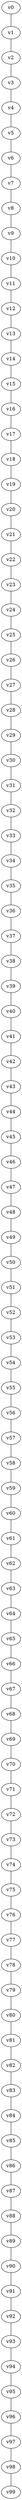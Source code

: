 // DFS tree produced by graphlab
graph gn100_dfs {
v0 -- v1;
v1 -- v2;
v2 -- v3;
v3 -- v4;
v4 -- v5;
v5 -- v6;
v6 -- v7;
v7 -- v8;
v8 -- v9;
v9 -- v10;
v10 -- v11;
v11 -- v12;
v12 -- v13;
v13 -- v14;
v14 -- v15;
v15 -- v16;
v16 -- v17;
v17 -- v18;
v18 -- v19;
v19 -- v20;
v20 -- v21;
v21 -- v22;
v22 -- v23;
v23 -- v24;
v24 -- v25;
v25 -- v26;
v26 -- v27;
v27 -- v28;
v28 -- v29;
v29 -- v30;
v30 -- v31;
v31 -- v32;
v32 -- v33;
v33 -- v34;
v34 -- v35;
v35 -- v36;
v36 -- v37;
v37 -- v38;
v38 -- v39;
v39 -- v40;
v40 -- v41;
v41 -- v42;
v42 -- v43;
v43 -- v44;
v44 -- v45;
v45 -- v46;
v46 -- v47;
v47 -- v48;
v48 -- v49;
v49 -- v50;
v50 -- v51;
v51 -- v52;
v52 -- v53;
v53 -- v54;
v54 -- v55;
v55 -- v56;
v56 -- v57;
v57 -- v58;
v58 -- v59;
v59 -- v60;
v60 -- v61;
v61 -- v62;
v62 -- v63;
v63 -- v64;
v64 -- v65;
v65 -- v66;
v66 -- v67;
v67 -- v68;
v68 -- v69;
v69 -- v70;
v70 -- v71;
v71 -- v72;
v72 -- v73;
v73 -- v74;
v74 -- v75;
v75 -- v76;
v76 -- v77;
v77 -- v78;
v78 -- v79;
v79 -- v80;
v80 -- v81;
v81 -- v82;
v82 -- v83;
v83 -- v84;
v84 -- v85;
v85 -- v86;
v86 -- v87;
v87 -- v88;
v88 -- v89;
v89 -- v90;
v90 -- v91;
v91 -- v92;
v92 -- v93;
v93 -- v94;
v94 -- v95;
v95 -- v96;
v96 -- v97;
v97 -- v98;
v98 -- v99;
}
// vertices = 100
// edges = 99
// runtime = 0 sec
// memory = 13 MB
